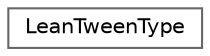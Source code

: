 digraph "Graphical Class Hierarchy"
{
 // LATEX_PDF_SIZE
  bgcolor="transparent";
  edge [fontname=Helvetica,fontsize=10,labelfontname=Helvetica,labelfontsize=10];
  node [fontname=Helvetica,fontsize=10,shape=box,height=0.2,width=0.4];
  rankdir="LR";
  Node0 [id="Node000000",label="LeanTweenType",height=0.2,width=0.4,color="grey40", fillcolor="white", style="filled",URL="$class_lean_tween_type.html",tooltip=" "];
}
